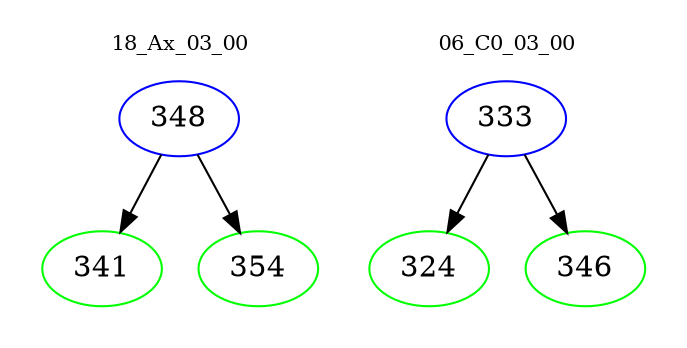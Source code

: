 digraph{
subgraph cluster_0 {
color = white
label = "18_Ax_03_00";
fontsize=10;
T0_348 [label="348", color="blue"]
T0_348 -> T0_341 [color="black"]
T0_341 [label="341", color="green"]
T0_348 -> T0_354 [color="black"]
T0_354 [label="354", color="green"]
}
subgraph cluster_1 {
color = white
label = "06_C0_03_00";
fontsize=10;
T1_333 [label="333", color="blue"]
T1_333 -> T1_324 [color="black"]
T1_324 [label="324", color="green"]
T1_333 -> T1_346 [color="black"]
T1_346 [label="346", color="green"]
}
}
